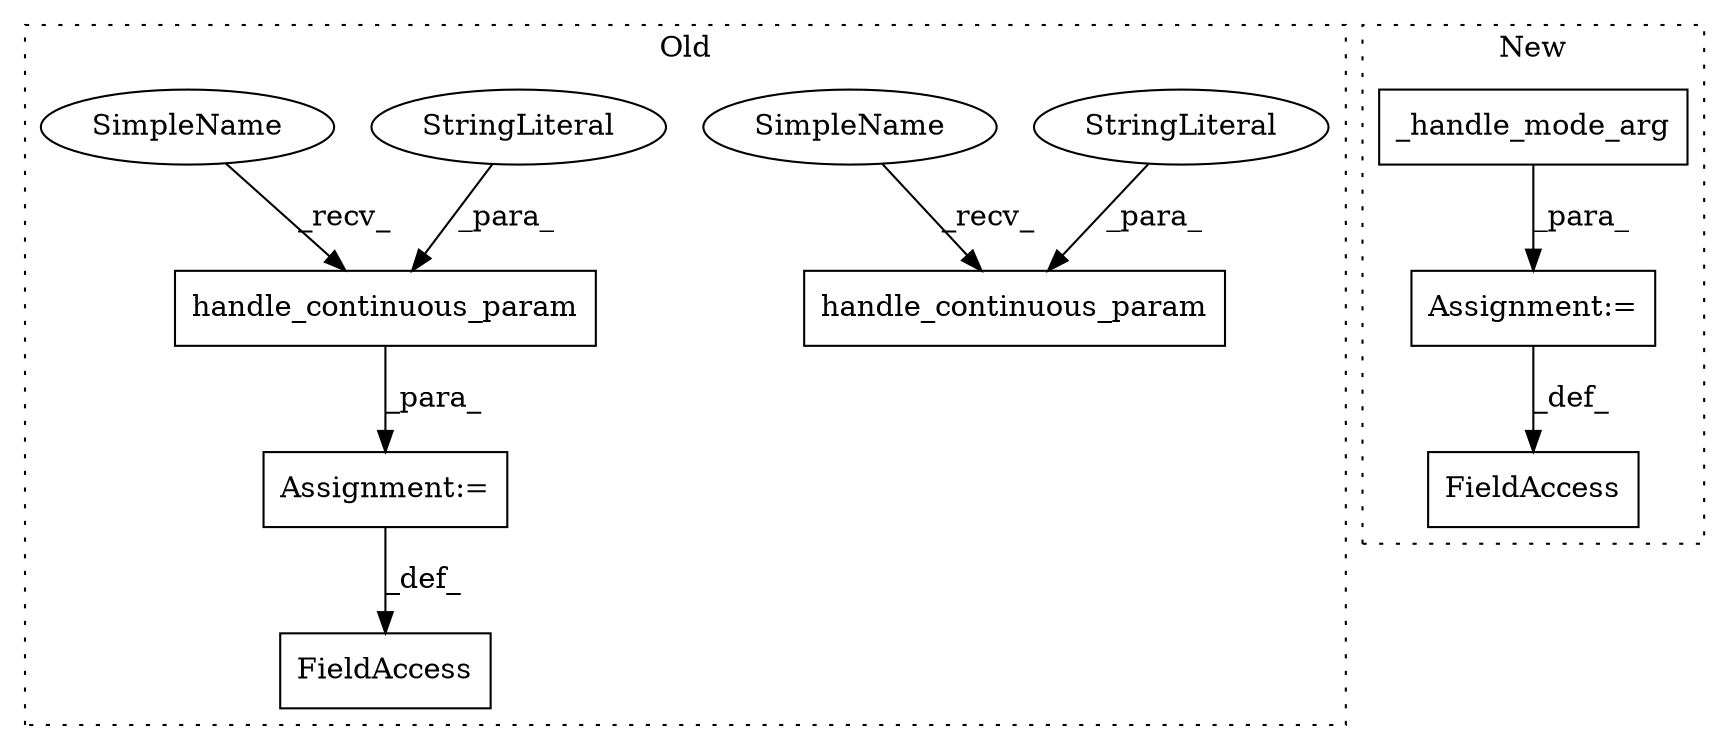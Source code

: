 digraph G {
subgraph cluster0 {
1 [label="handle_continuous_param" a="32" s="10549,10639" l="24,2" shape="box"];
3 [label="StringLiteral" a="45" s="10593" l="21" shape="ellipse"];
4 [label="FieldAccess" a="22" s="10513" l="24" shape="box"];
7 [label="Assignment:=" a="7" s="10537" l="1" shape="box"];
8 [label="handle_continuous_param" a="32" s="10377,10414" l="24,1" shape="box"];
9 [label="StringLiteral" a="45" s="10407" l="7" shape="ellipse"];
10 [label="SimpleName" a="42" s="10366" l="10" shape="ellipse"];
11 [label="SimpleName" a="42" s="10538" l="10" shape="ellipse"];
label = "Old";
style="dotted";
}
subgraph cluster1 {
2 [label="_handle_mode_arg" a="32" s="89355,89376" l="17,1" shape="box"];
5 [label="FieldAccess" a="22" s="89340" l="9" shape="box"];
6 [label="Assignment:=" a="7" s="89349" l="1" shape="box"];
label = "New";
style="dotted";
}
1 -> 7 [label="_para_"];
2 -> 6 [label="_para_"];
3 -> 1 [label="_para_"];
6 -> 5 [label="_def_"];
7 -> 4 [label="_def_"];
9 -> 8 [label="_para_"];
10 -> 8 [label="_recv_"];
11 -> 1 [label="_recv_"];
}
